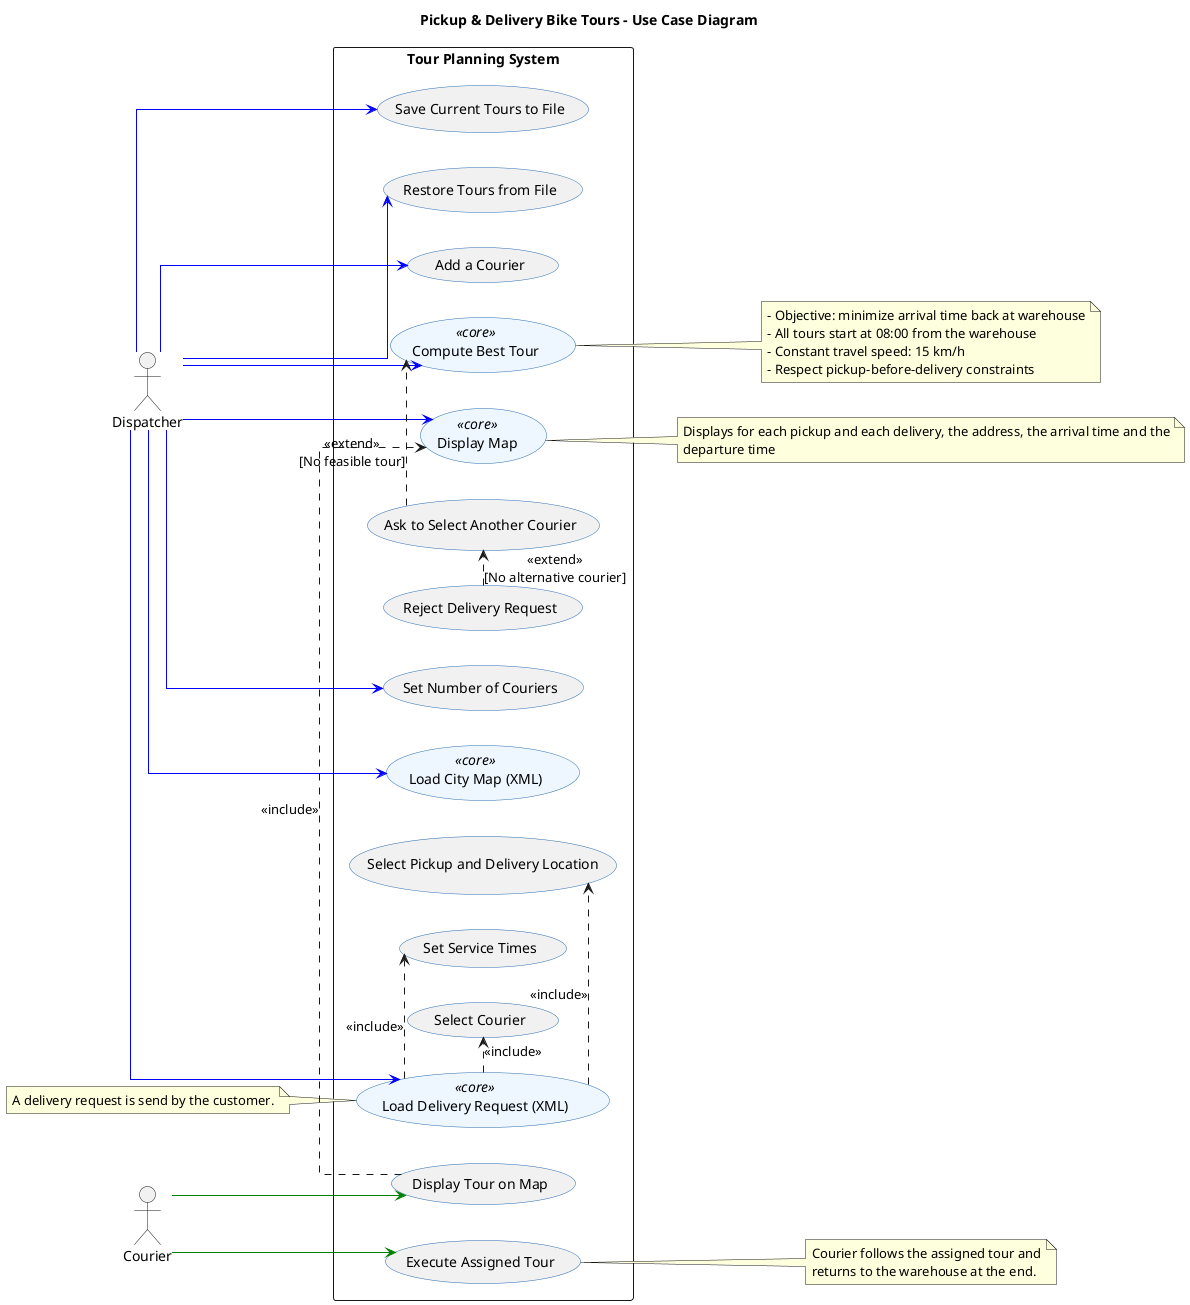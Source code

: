 @startuml name UCdiagram
title Pickup & Delivery Bike Tours - Use Case Diagram

skinparam linetype ortho
skinparam usecase {
    BackgroundColor<<core>> #EEF7FF
    BorderColor #2B6CB0
}

left to right direction

actor Dispatcher
actor Courier

rectangle "Tour Planning System" as System {

    usecase UC_Load         as "Load City Map (XML)" <<core>>
    usecase UC_DisplayMap   as "Display Map" <<core>>
    usecase UC_Receive      as "Load Delivery Request (XML)" <<core>>
    usecase UC_Compute      as "Compute Best Tour" <<core>>

    usecase UC_SetCouriers  as "Set Number of Couriers"

    usecase UC_SelectCourier as "Select Courier"
    usecase UC_Pickup_Delivery as "Select Pickup and Delivery Location"
    usecase UC_ServiceTimes as "Set Service Times"

    usecase UC_DisplayTour  as "Display Tour on Map"

    usecase UC_AskOther     as "Ask to Select Another Courier"
    usecase UC_Reject       as "Reject Delivery Request"

    usecase UC_Save         as "Save Current Tours to File"
    usecase UC_Restore      as "Restore Tours from File"

    usecase UC_Execute      as "Execute Assigned Tour"

    usecase UC_AddCouriers  as "Add a Courier"
}

' Actor → Use cases
Dispatcher -[#blue]-> UC_Load
Dispatcher -[#blue]-> UC_DisplayMap
Dispatcher -[#blue]-> UC_SetCouriers
Dispatcher -[#blue]-> UC_AddCouriers

Dispatcher -[#blue]-> UC_Receive
Dispatcher -[#blue]-> UC_Save
Dispatcher -[#blue]-> UC_Restore
Dispatcher -[#blue]-> UC_Compute

Courier -[#green]-> UC_Execute
Courier -[#green]-> UC_DisplayTour

' Includes (decomposition) — arrow head points to the included UC
UC_Receive .> UC_SelectCourier : <<include>>
UC_Receive .> UC_Pickup_Delivery : <<include>>
UC_Receive .> UC_ServiceTimes : <<include>>

' Extensions — arrow head points to the base UC being extended
UC_AskOther .> UC_Compute : <<extend>>\n[No feasible tour]
UC_Reject .> UC_AskOther : <<extend>>\n[No alternative courier]

' Display Tour includes the base map rendering
UC_DisplayTour .> UC_DisplayMap : <<include>>

' Notes / business rules
note right of UC_Compute
- Objective: minimize arrival time back at warehouse
- All tours start at 08:00 from the warehouse
- Constant travel speed: 15 km/h
- Respect pickup-before-delivery constraints
end note

note right of UC_Execute
Courier follows the assigned tour and
returns to the warehouse at the end.
end note

note left of UC_Receive
A delivery request is send by the customer.
end note

note right of UC_DisplayMap
Displays for each pickup and each delivery, the address, the arrival time and the
departure time
end note

@enduml
